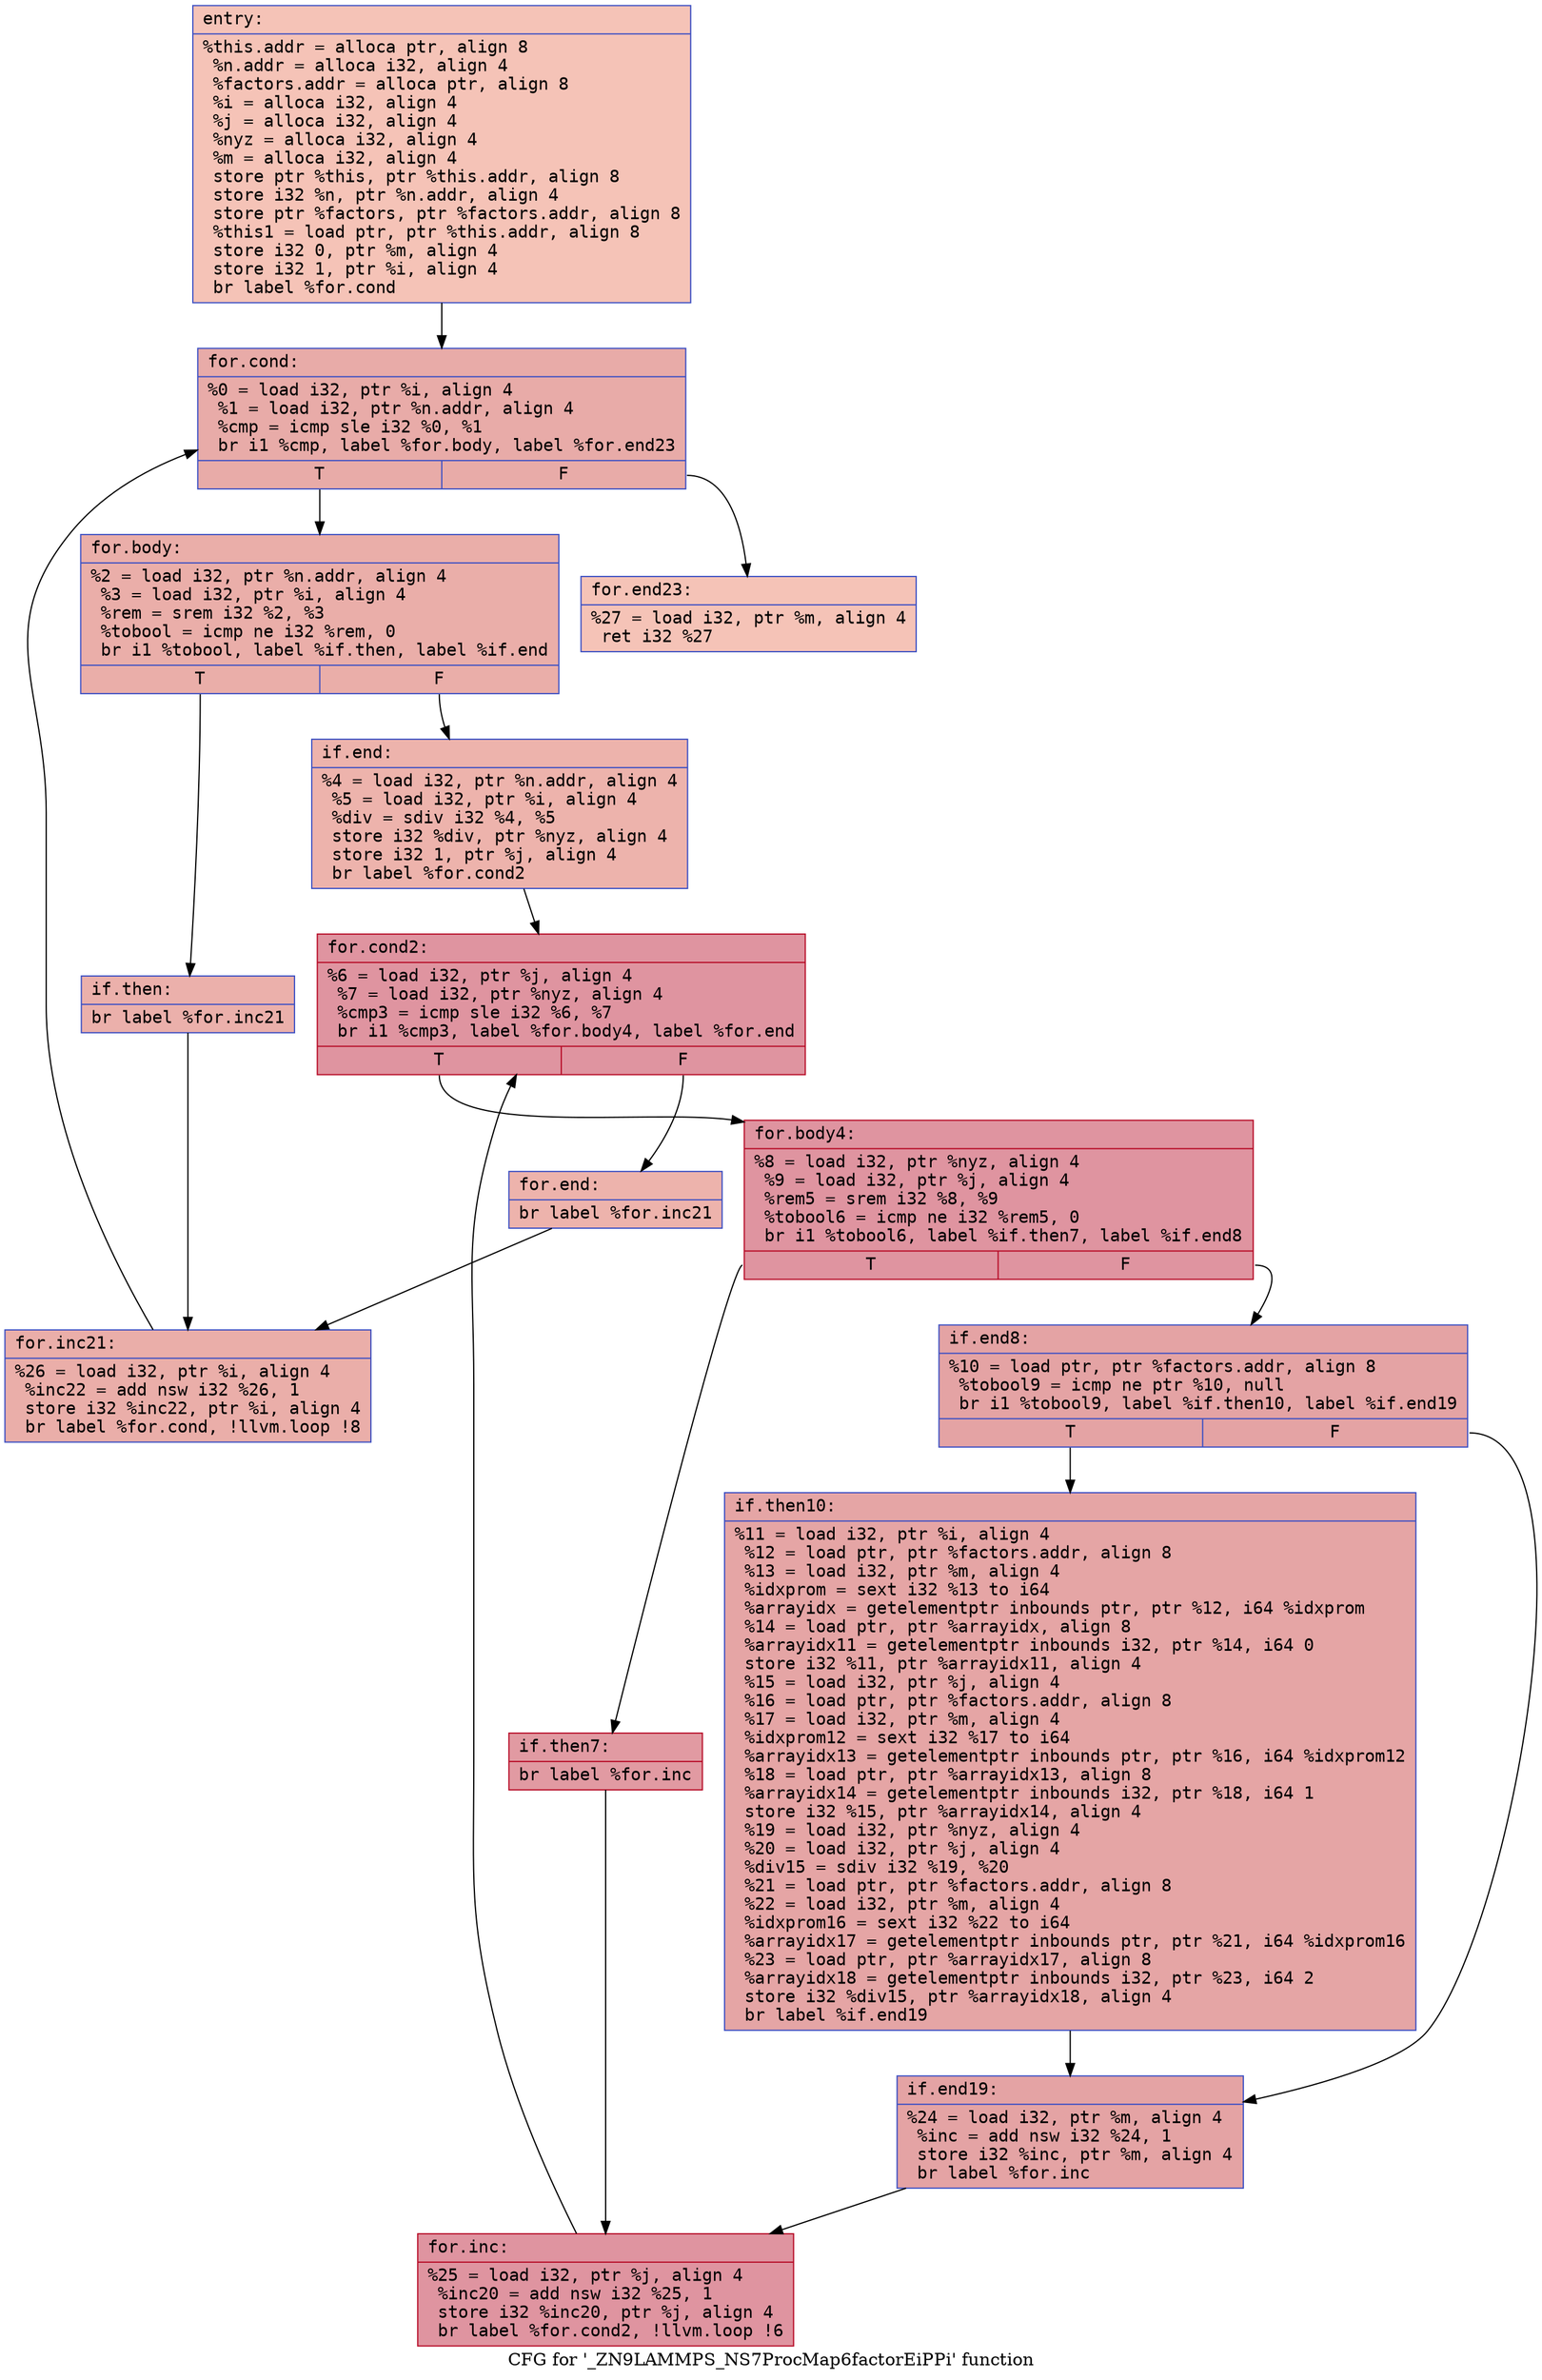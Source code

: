digraph "CFG for '_ZN9LAMMPS_NS7ProcMap6factorEiPPi' function" {
	label="CFG for '_ZN9LAMMPS_NS7ProcMap6factorEiPPi' function";

	Node0x56099a48b5e0 [shape=record,color="#3d50c3ff", style=filled, fillcolor="#e8765c70" fontname="Courier",label="{entry:\l|  %this.addr = alloca ptr, align 8\l  %n.addr = alloca i32, align 4\l  %factors.addr = alloca ptr, align 8\l  %i = alloca i32, align 4\l  %j = alloca i32, align 4\l  %nyz = alloca i32, align 4\l  %m = alloca i32, align 4\l  store ptr %this, ptr %this.addr, align 8\l  store i32 %n, ptr %n.addr, align 4\l  store ptr %factors, ptr %factors.addr, align 8\l  %this1 = load ptr, ptr %this.addr, align 8\l  store i32 0, ptr %m, align 4\l  store i32 1, ptr %i, align 4\l  br label %for.cond\l}"];
	Node0x56099a48b5e0 -> Node0x56099a48bd90[tooltip="entry -> for.cond\nProbability 100.00%" ];
	Node0x56099a48bd90 [shape=record,color="#3d50c3ff", style=filled, fillcolor="#cc403a70" fontname="Courier",label="{for.cond:\l|  %0 = load i32, ptr %i, align 4\l  %1 = load i32, ptr %n.addr, align 4\l  %cmp = icmp sle i32 %0, %1\l  br i1 %cmp, label %for.body, label %for.end23\l|{<s0>T|<s1>F}}"];
	Node0x56099a48bd90:s0 -> Node0x56099a48c1d0[tooltip="for.cond -> for.body\nProbability 96.88%" ];
	Node0x56099a48bd90:s1 -> Node0x56099a48c250[tooltip="for.cond -> for.end23\nProbability 3.12%" ];
	Node0x56099a48c1d0 [shape=record,color="#3d50c3ff", style=filled, fillcolor="#d0473d70" fontname="Courier",label="{for.body:\l|  %2 = load i32, ptr %n.addr, align 4\l  %3 = load i32, ptr %i, align 4\l  %rem = srem i32 %2, %3\l  %tobool = icmp ne i32 %rem, 0\l  br i1 %tobool, label %if.then, label %if.end\l|{<s0>T|<s1>F}}"];
	Node0x56099a48c1d0:s0 -> Node0x56099a48c5e0[tooltip="for.body -> if.then\nProbability 62.50%" ];
	Node0x56099a48c1d0:s1 -> Node0x56099a48c650[tooltip="for.body -> if.end\nProbability 37.50%" ];
	Node0x56099a48c5e0 [shape=record,color="#3d50c3ff", style=filled, fillcolor="#d24b4070" fontname="Courier",label="{if.then:\l|  br label %for.inc21\l}"];
	Node0x56099a48c5e0 -> Node0x56099a48c7d0[tooltip="if.then -> for.inc21\nProbability 100.00%" ];
	Node0x56099a48c650 [shape=record,color="#3d50c3ff", style=filled, fillcolor="#d6524470" fontname="Courier",label="{if.end:\l|  %4 = load i32, ptr %n.addr, align 4\l  %5 = load i32, ptr %i, align 4\l  %div = sdiv i32 %4, %5\l  store i32 %div, ptr %nyz, align 4\l  store i32 1, ptr %j, align 4\l  br label %for.cond2\l}"];
	Node0x56099a48c650 -> Node0x56099a48cbb0[tooltip="if.end -> for.cond2\nProbability 100.00%" ];
	Node0x56099a48cbb0 [shape=record,color="#b70d28ff", style=filled, fillcolor="#b70d2870" fontname="Courier",label="{for.cond2:\l|  %6 = load i32, ptr %j, align 4\l  %7 = load i32, ptr %nyz, align 4\l  %cmp3 = icmp sle i32 %6, %7\l  br i1 %cmp3, label %for.body4, label %for.end\l|{<s0>T|<s1>F}}"];
	Node0x56099a48cbb0:s0 -> Node0x56099a48ce50[tooltip="for.cond2 -> for.body4\nProbability 96.88%" ];
	Node0x56099a48cbb0:s1 -> Node0x56099a48be10[tooltip="for.cond2 -> for.end\nProbability 3.12%" ];
	Node0x56099a48ce50 [shape=record,color="#b70d28ff", style=filled, fillcolor="#b70d2870" fontname="Courier",label="{for.body4:\l|  %8 = load i32, ptr %nyz, align 4\l  %9 = load i32, ptr %j, align 4\l  %rem5 = srem i32 %8, %9\l  %tobool6 = icmp ne i32 %rem5, 0\l  br i1 %tobool6, label %if.then7, label %if.end8\l|{<s0>T|<s1>F}}"];
	Node0x56099a48ce50:s0 -> Node0x56099a48d430[tooltip="for.body4 -> if.then7\nProbability 62.50%" ];
	Node0x56099a48ce50:s1 -> Node0x56099a48d4b0[tooltip="for.body4 -> if.end8\nProbability 37.50%" ];
	Node0x56099a48d430 [shape=record,color="#b70d28ff", style=filled, fillcolor="#bb1b2c70" fontname="Courier",label="{if.then7:\l|  br label %for.inc\l}"];
	Node0x56099a48d430 -> Node0x56099a4824f0[tooltip="if.then7 -> for.inc\nProbability 100.00%" ];
	Node0x56099a48d4b0 [shape=record,color="#3d50c3ff", style=filled, fillcolor="#c32e3170" fontname="Courier",label="{if.end8:\l|  %10 = load ptr, ptr %factors.addr, align 8\l  %tobool9 = icmp ne ptr %10, null\l  br i1 %tobool9, label %if.then10, label %if.end19\l|{<s0>T|<s1>F}}"];
	Node0x56099a48d4b0:s0 -> Node0x56099a482700[tooltip="if.end8 -> if.then10\nProbability 62.50%" ];
	Node0x56099a48d4b0:s1 -> Node0x56099a482780[tooltip="if.end8 -> if.end19\nProbability 37.50%" ];
	Node0x56099a482700 [shape=record,color="#3d50c3ff", style=filled, fillcolor="#c5333470" fontname="Courier",label="{if.then10:\l|  %11 = load i32, ptr %i, align 4\l  %12 = load ptr, ptr %factors.addr, align 8\l  %13 = load i32, ptr %m, align 4\l  %idxprom = sext i32 %13 to i64\l  %arrayidx = getelementptr inbounds ptr, ptr %12, i64 %idxprom\l  %14 = load ptr, ptr %arrayidx, align 8\l  %arrayidx11 = getelementptr inbounds i32, ptr %14, i64 0\l  store i32 %11, ptr %arrayidx11, align 4\l  %15 = load i32, ptr %j, align 4\l  %16 = load ptr, ptr %factors.addr, align 8\l  %17 = load i32, ptr %m, align 4\l  %idxprom12 = sext i32 %17 to i64\l  %arrayidx13 = getelementptr inbounds ptr, ptr %16, i64 %idxprom12\l  %18 = load ptr, ptr %arrayidx13, align 8\l  %arrayidx14 = getelementptr inbounds i32, ptr %18, i64 1\l  store i32 %15, ptr %arrayidx14, align 4\l  %19 = load i32, ptr %nyz, align 4\l  %20 = load i32, ptr %j, align 4\l  %div15 = sdiv i32 %19, %20\l  %21 = load ptr, ptr %factors.addr, align 8\l  %22 = load i32, ptr %m, align 4\l  %idxprom16 = sext i32 %22 to i64\l  %arrayidx17 = getelementptr inbounds ptr, ptr %21, i64 %idxprom16\l  %23 = load ptr, ptr %arrayidx17, align 8\l  %arrayidx18 = getelementptr inbounds i32, ptr %23, i64 2\l  store i32 %div15, ptr %arrayidx18, align 4\l  br label %if.end19\l}"];
	Node0x56099a482700 -> Node0x56099a482780[tooltip="if.then10 -> if.end19\nProbability 100.00%" ];
	Node0x56099a482780 [shape=record,color="#3d50c3ff", style=filled, fillcolor="#c32e3170" fontname="Courier",label="{if.end19:\l|  %24 = load i32, ptr %m, align 4\l  %inc = add nsw i32 %24, 1\l  store i32 %inc, ptr %m, align 4\l  br label %for.inc\l}"];
	Node0x56099a482780 -> Node0x56099a4824f0[tooltip="if.end19 -> for.inc\nProbability 100.00%" ];
	Node0x56099a4824f0 [shape=record,color="#b70d28ff", style=filled, fillcolor="#b70d2870" fontname="Courier",label="{for.inc:\l|  %25 = load i32, ptr %j, align 4\l  %inc20 = add nsw i32 %25, 1\l  store i32 %inc20, ptr %j, align 4\l  br label %for.cond2, !llvm.loop !6\l}"];
	Node0x56099a4824f0 -> Node0x56099a48cbb0[tooltip="for.inc -> for.cond2\nProbability 100.00%" ];
	Node0x56099a48be10 [shape=record,color="#3d50c3ff", style=filled, fillcolor="#d6524470" fontname="Courier",label="{for.end:\l|  br label %for.inc21\l}"];
	Node0x56099a48be10 -> Node0x56099a48c7d0[tooltip="for.end -> for.inc21\nProbability 100.00%" ];
	Node0x56099a48c7d0 [shape=record,color="#3d50c3ff", style=filled, fillcolor="#d0473d70" fontname="Courier",label="{for.inc21:\l|  %26 = load i32, ptr %i, align 4\l  %inc22 = add nsw i32 %26, 1\l  store i32 %inc22, ptr %i, align 4\l  br label %for.cond, !llvm.loop !8\l}"];
	Node0x56099a48c7d0 -> Node0x56099a48bd90[tooltip="for.inc21 -> for.cond\nProbability 100.00%" ];
	Node0x56099a48c250 [shape=record,color="#3d50c3ff", style=filled, fillcolor="#e8765c70" fontname="Courier",label="{for.end23:\l|  %27 = load i32, ptr %m, align 4\l  ret i32 %27\l}"];
}
